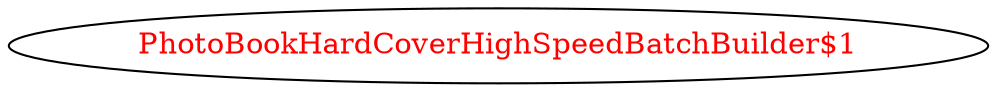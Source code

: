 digraph dependencyGraph {
 concentrate=true;
 ranksep="2.0";
 rankdir="LR"; 
 splines="ortho";
"PhotoBookHardCoverHighSpeedBatchBuilder$1" [fontcolor="red"];
}
